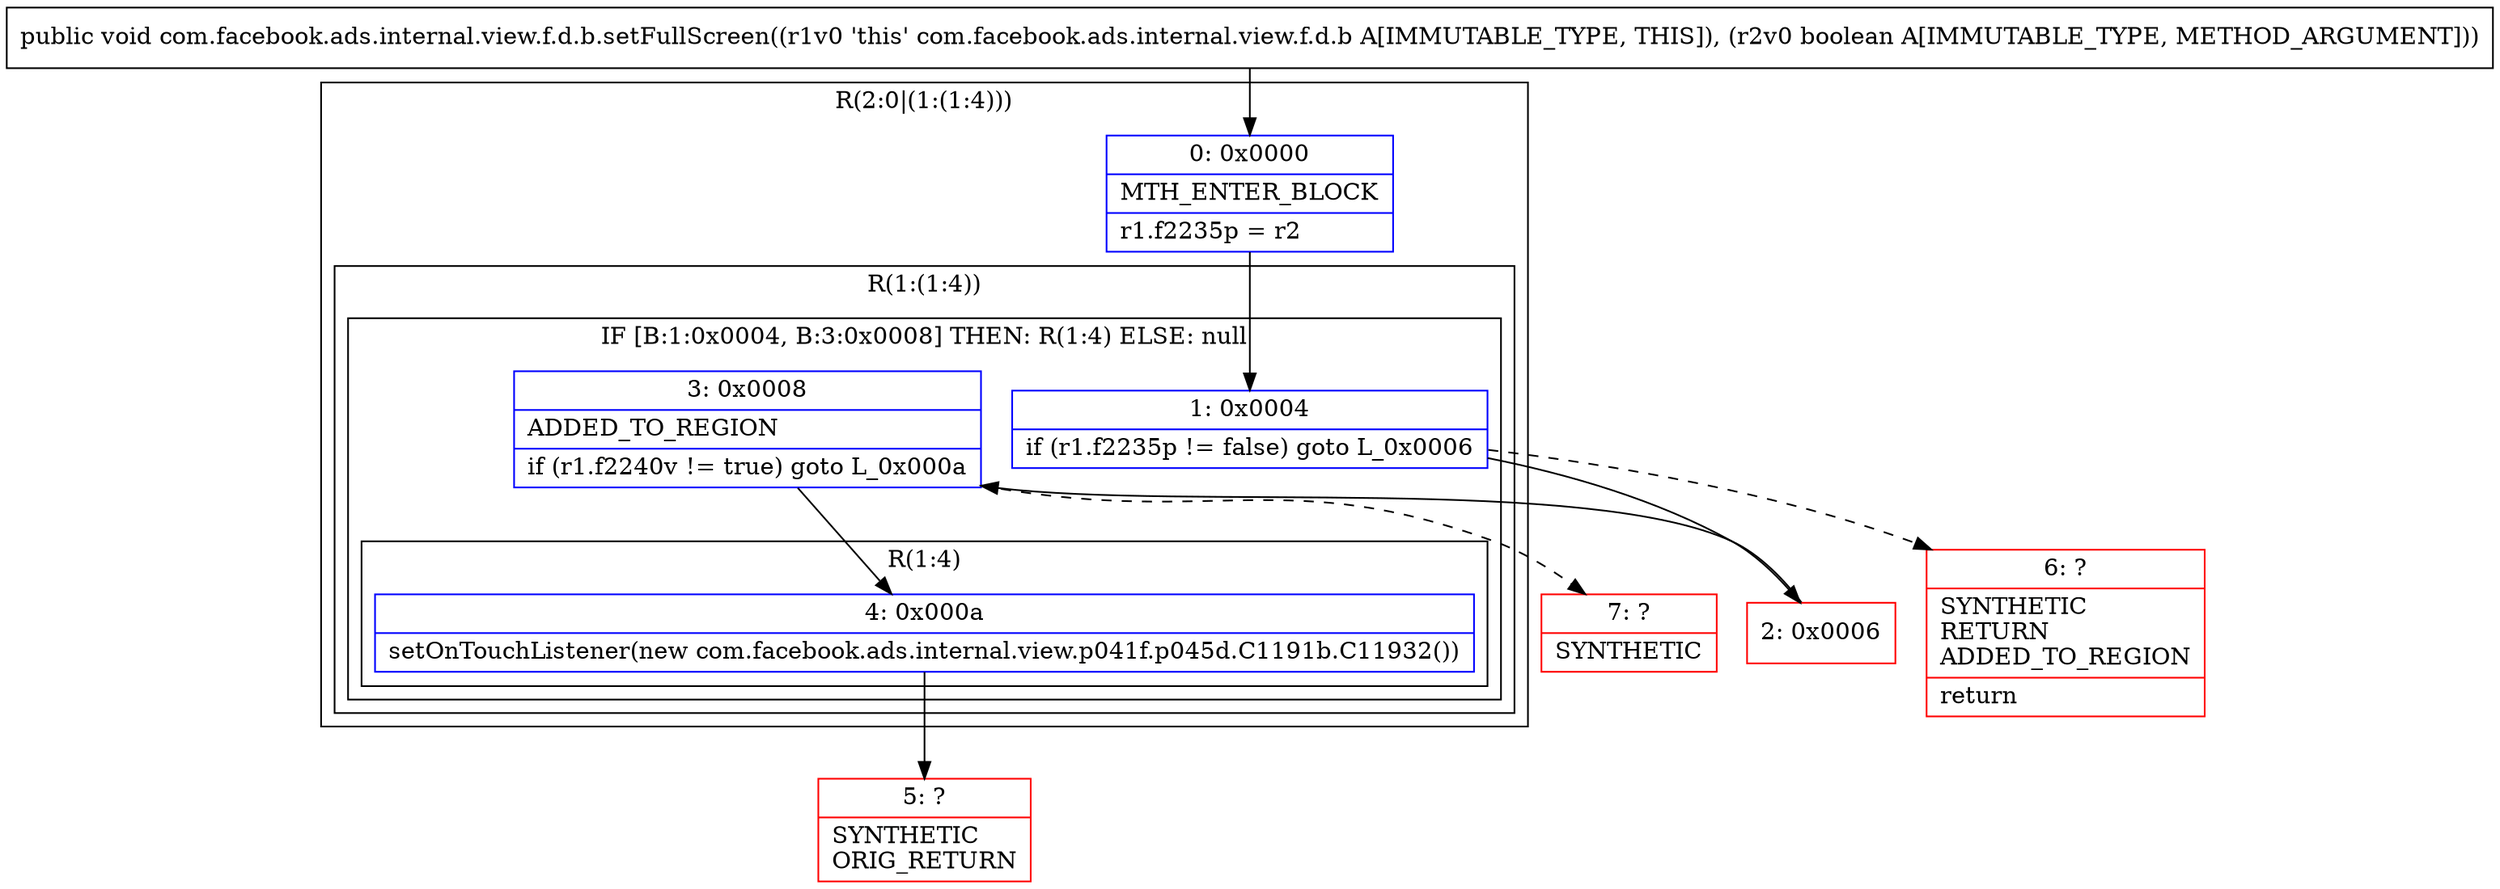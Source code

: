 digraph "CFG forcom.facebook.ads.internal.view.f.d.b.setFullScreen(Z)V" {
subgraph cluster_Region_665648534 {
label = "R(2:0|(1:(1:4)))";
node [shape=record,color=blue];
Node_0 [shape=record,label="{0\:\ 0x0000|MTH_ENTER_BLOCK\l|r1.f2235p = r2\l}"];
subgraph cluster_Region_1293404083 {
label = "R(1:(1:4))";
node [shape=record,color=blue];
subgraph cluster_IfRegion_188491765 {
label = "IF [B:1:0x0004, B:3:0x0008] THEN: R(1:4) ELSE: null";
node [shape=record,color=blue];
Node_1 [shape=record,label="{1\:\ 0x0004|if (r1.f2235p != false) goto L_0x0006\l}"];
Node_3 [shape=record,label="{3\:\ 0x0008|ADDED_TO_REGION\l|if (r1.f2240v != true) goto L_0x000a\l}"];
subgraph cluster_Region_1032093005 {
label = "R(1:4)";
node [shape=record,color=blue];
Node_4 [shape=record,label="{4\:\ 0x000a|setOnTouchListener(new com.facebook.ads.internal.view.p041f.p045d.C1191b.C11932())\l}"];
}
}
}
}
Node_2 [shape=record,color=red,label="{2\:\ 0x0006}"];
Node_5 [shape=record,color=red,label="{5\:\ ?|SYNTHETIC\lORIG_RETURN\l}"];
Node_6 [shape=record,color=red,label="{6\:\ ?|SYNTHETIC\lRETURN\lADDED_TO_REGION\l|return\l}"];
Node_7 [shape=record,color=red,label="{7\:\ ?|SYNTHETIC\l}"];
MethodNode[shape=record,label="{public void com.facebook.ads.internal.view.f.d.b.setFullScreen((r1v0 'this' com.facebook.ads.internal.view.f.d.b A[IMMUTABLE_TYPE, THIS]), (r2v0 boolean A[IMMUTABLE_TYPE, METHOD_ARGUMENT])) }"];
MethodNode -> Node_0;
Node_0 -> Node_1;
Node_1 -> Node_2;
Node_1 -> Node_6[style=dashed];
Node_3 -> Node_4;
Node_3 -> Node_7[style=dashed];
Node_4 -> Node_5;
Node_2 -> Node_3;
}

